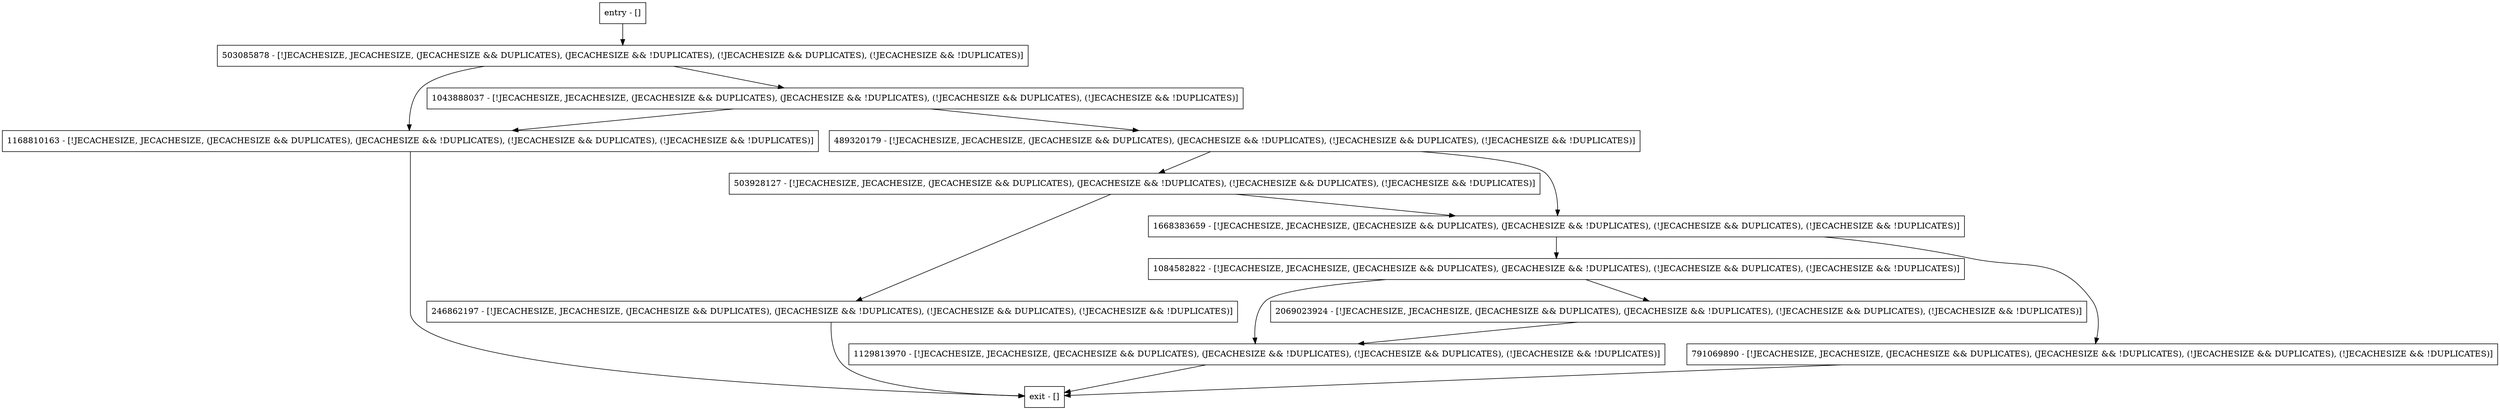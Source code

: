 digraph maybeCountObsoleteLSN {
node [shape=record];
1129813970 [label="1129813970 - [!JECACHESIZE, JECACHESIZE, (JECACHESIZE && DUPLICATES), (JECACHESIZE && !DUPLICATES), (!JECACHESIZE && DUPLICATES), (!JECACHESIZE && !DUPLICATES)]"];
1084582822 [label="1084582822 - [!JECACHESIZE, JECACHESIZE, (JECACHESIZE && DUPLICATES), (JECACHESIZE && !DUPLICATES), (!JECACHESIZE && DUPLICATES), (!JECACHESIZE && !DUPLICATES)]"];
246862197 [label="246862197 - [!JECACHESIZE, JECACHESIZE, (JECACHESIZE && DUPLICATES), (JECACHESIZE && !DUPLICATES), (!JECACHESIZE && DUPLICATES), (!JECACHESIZE && !DUPLICATES)]"];
1168810163 [label="1168810163 - [!JECACHESIZE, JECACHESIZE, (JECACHESIZE && DUPLICATES), (JECACHESIZE && !DUPLICATES), (!JECACHESIZE && DUPLICATES), (!JECACHESIZE && !DUPLICATES)]"];
1043888037 [label="1043888037 - [!JECACHESIZE, JECACHESIZE, (JECACHESIZE && DUPLICATES), (JECACHESIZE && !DUPLICATES), (!JECACHESIZE && DUPLICATES), (!JECACHESIZE && !DUPLICATES)]"];
503928127 [label="503928127 - [!JECACHESIZE, JECACHESIZE, (JECACHESIZE && DUPLICATES), (JECACHESIZE && !DUPLICATES), (!JECACHESIZE && DUPLICATES), (!JECACHESIZE && !DUPLICATES)]"];
791069890 [label="791069890 - [!JECACHESIZE, JECACHESIZE, (JECACHESIZE && DUPLICATES), (JECACHESIZE && !DUPLICATES), (!JECACHESIZE && DUPLICATES), (!JECACHESIZE && !DUPLICATES)]"];
entry [label="entry - []"];
exit [label="exit - []"];
503085878 [label="503085878 - [!JECACHESIZE, JECACHESIZE, (JECACHESIZE && DUPLICATES), (JECACHESIZE && !DUPLICATES), (!JECACHESIZE && DUPLICATES), (!JECACHESIZE && !DUPLICATES)]"];
2069023924 [label="2069023924 - [!JECACHESIZE, JECACHESIZE, (JECACHESIZE && DUPLICATES), (JECACHESIZE && !DUPLICATES), (!JECACHESIZE && DUPLICATES), (!JECACHESIZE && !DUPLICATES)]"];
1668383659 [label="1668383659 - [!JECACHESIZE, JECACHESIZE, (JECACHESIZE && DUPLICATES), (JECACHESIZE && !DUPLICATES), (!JECACHESIZE && DUPLICATES), (!JECACHESIZE && !DUPLICATES)]"];
489320179 [label="489320179 - [!JECACHESIZE, JECACHESIZE, (JECACHESIZE && DUPLICATES), (JECACHESIZE && !DUPLICATES), (!JECACHESIZE && DUPLICATES), (!JECACHESIZE && !DUPLICATES)]"];
entry;
exit;
1129813970 -> exit;
1084582822 -> 1129813970;
1084582822 -> 2069023924;
246862197 -> exit;
1168810163 -> exit;
1043888037 -> 1168810163;
1043888037 -> 489320179;
503928127 -> 246862197;
503928127 -> 1668383659;
791069890 -> exit;
entry -> 503085878;
503085878 -> 1168810163;
503085878 -> 1043888037;
2069023924 -> 1129813970;
1668383659 -> 1084582822;
1668383659 -> 791069890;
489320179 -> 1668383659;
489320179 -> 503928127;
}
